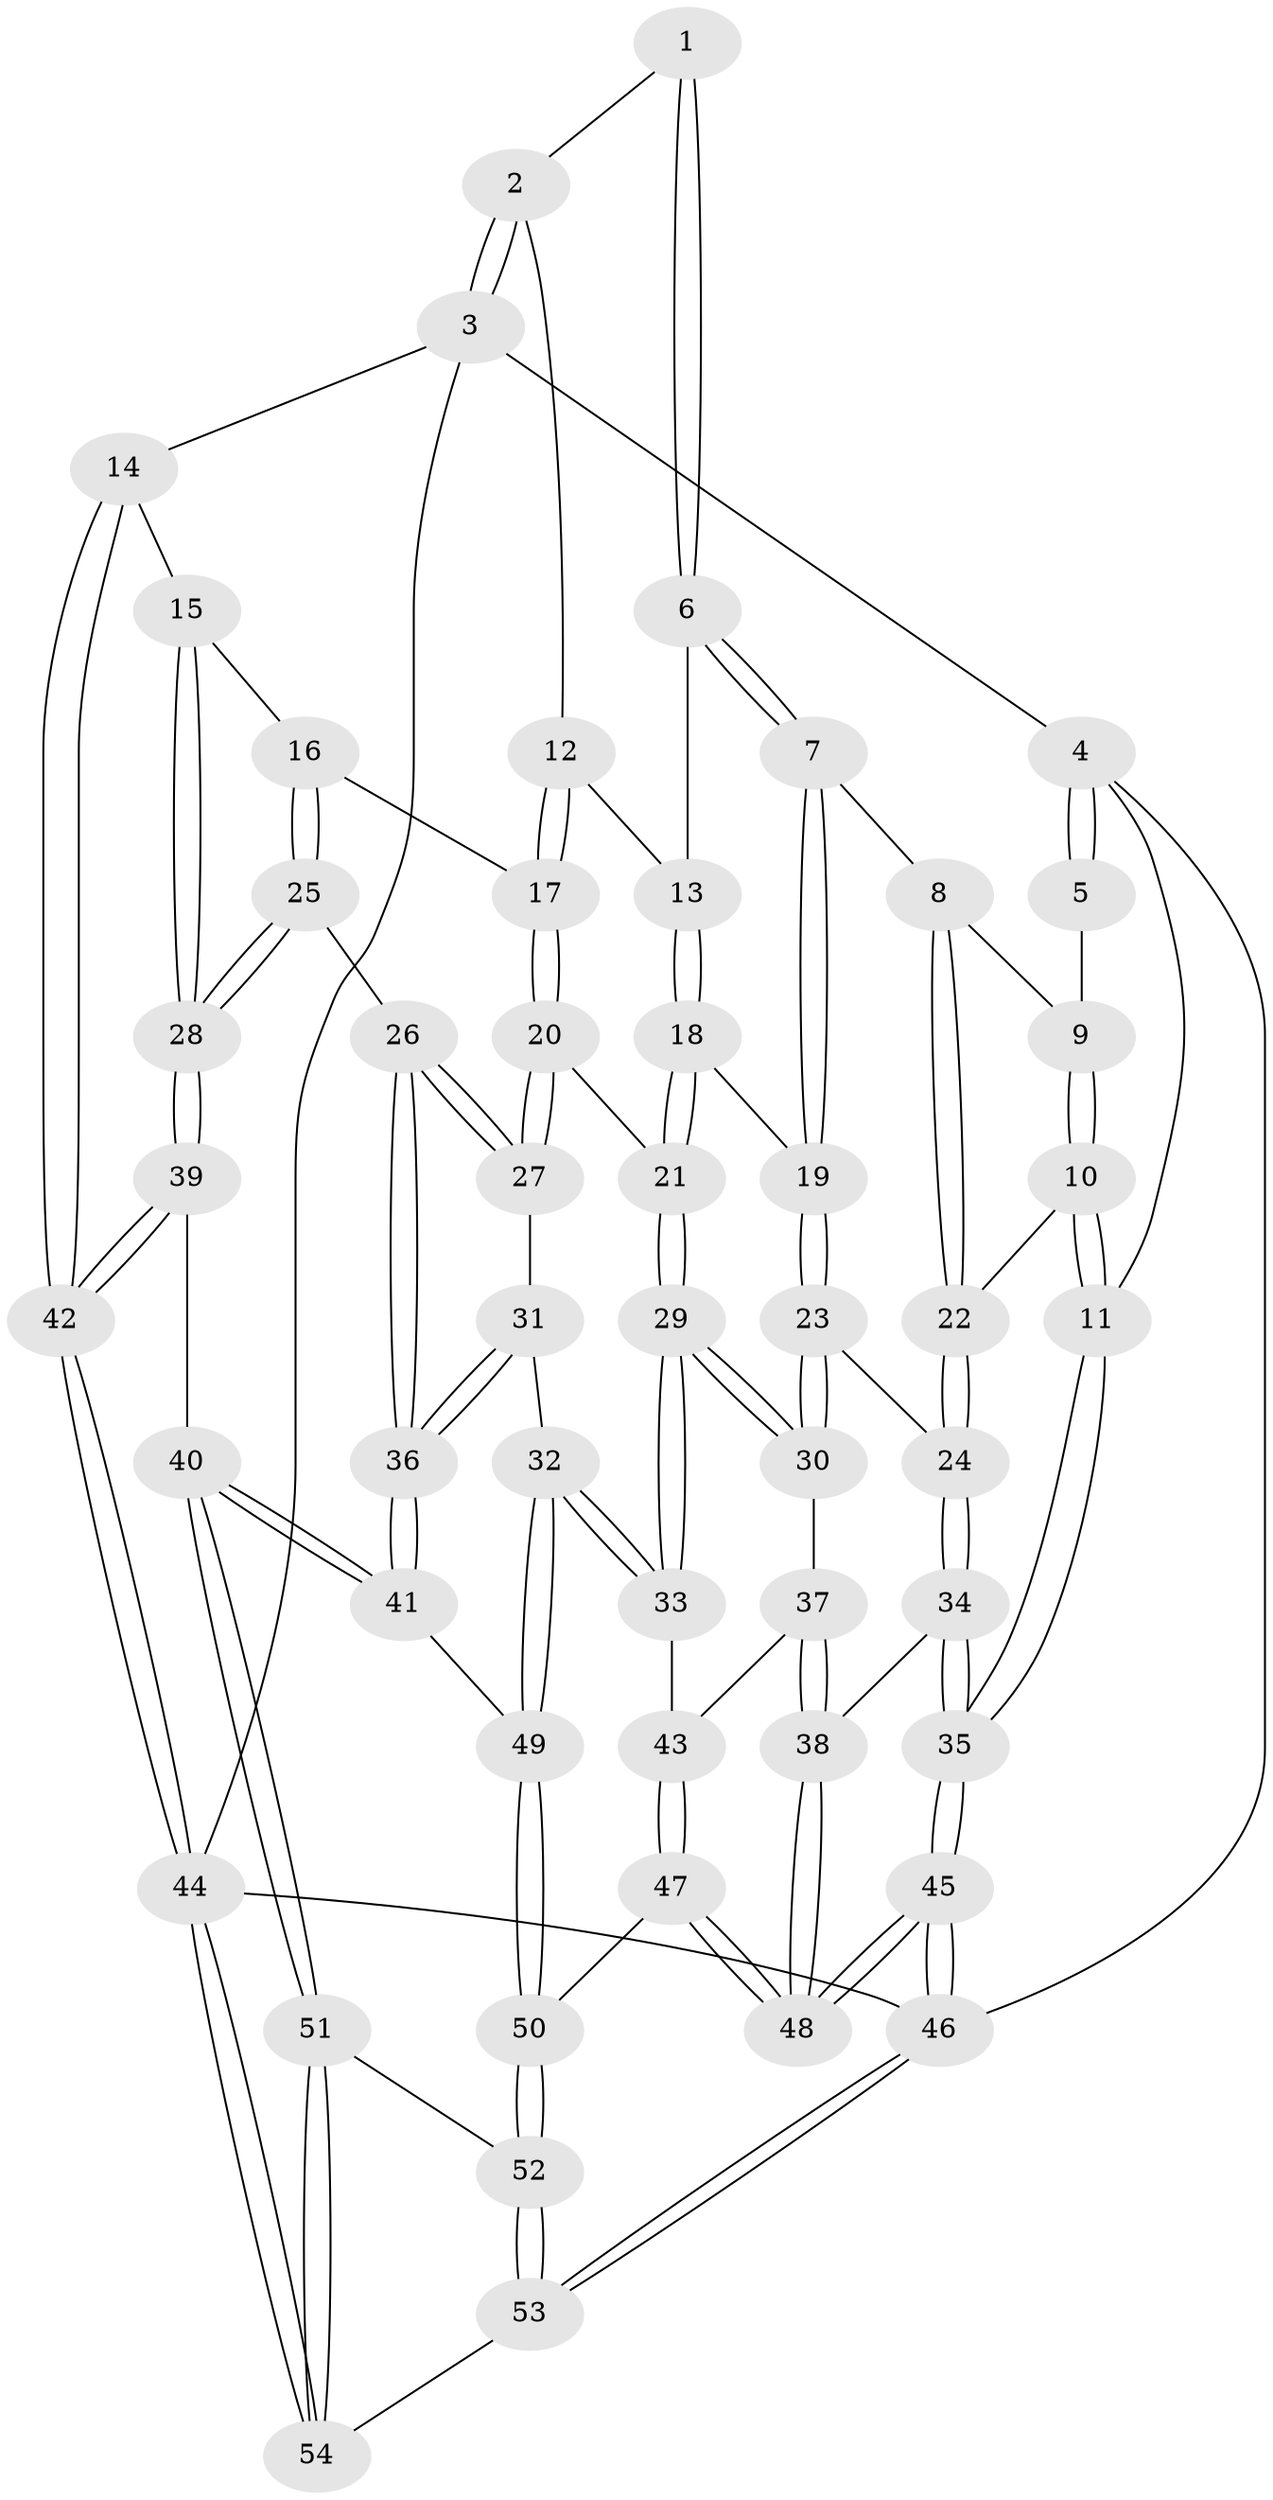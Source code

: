 // coarse degree distribution, {3: 0.125, 5: 0.28125, 7: 0.03125, 4: 0.5, 6: 0.0625}
// Generated by graph-tools (version 1.1) at 2025/52/02/27/25 19:52:44]
// undirected, 54 vertices, 132 edges
graph export_dot {
graph [start="1"]
  node [color=gray90,style=filled];
  1 [pos="+0.46381132890163473+0"];
  2 [pos="+0.7802011859703368+0"];
  3 [pos="+1+0"];
  4 [pos="+0+0"];
  5 [pos="+0+0"];
  6 [pos="+0.36640942862993003+0.1169419392968468"];
  7 [pos="+0.3547010442820464+0.13390030452902424"];
  8 [pos="+0.33372457281350715+0.14444385767471832"];
  9 [pos="+0.22571983693735873+0.14021863111270175"];
  10 [pos="+0.04033374710364023+0.22789434843376805"];
  11 [pos="+0+0.23594404503804497"];
  12 [pos="+0.7780305927075069+0"];
  13 [pos="+0.5474040585558291+0.22240860203329957"];
  14 [pos="+1+0.318058028507188"];
  15 [pos="+0.9365148455866817+0.2714144191320131"];
  16 [pos="+0.8857390073402249+0.243115578349153"];
  17 [pos="+0.7993389755452862+0.1330171517884754"];
  18 [pos="+0.5551617699612859+0.2773835804613566"];
  19 [pos="+0.4241141937928107+0.29600017178658056"];
  20 [pos="+0.7105267327931661+0.2725346082735832"];
  21 [pos="+0.5900637296355237+0.3105014277864803"];
  22 [pos="+0.24569805439304643+0.3166919927922088"];
  23 [pos="+0.40792432301297116+0.366707579818989"];
  24 [pos="+0.25963819697464685+0.3714371735946581"];
  25 [pos="+0.8276726127912727+0.4189613658675596"];
  26 [pos="+0.8140177091438602+0.4208126119435488"];
  27 [pos="+0.7378155723853944+0.3874149248189318"];
  28 [pos="+0.9241547608373089+0.4723568296161674"];
  29 [pos="+0.5520591114744648+0.4723069701317891"];
  30 [pos="+0.4553414421224655+0.4391796045087473"];
  31 [pos="+0.7294418923288948+0.3952298533717617"];
  32 [pos="+0.5805437644364355+0.5020783465046729"];
  33 [pos="+0.5688684308633059+0.4947816903288628"];
  34 [pos="+0.23140692141925673+0.4286661581032249"];
  35 [pos="+0+0.4869425617755434"];
  36 [pos="+0.7468845464576643+0.5659840732531959"];
  37 [pos="+0.3713387448454851+0.5036435044853731"];
  38 [pos="+0.3056574070797753+0.5458354534996908"];
  39 [pos="+1+0.6454293790348409"];
  40 [pos="+0.7234052743554563+0.6922769276031987"];
  41 [pos="+0.7079439753095673+0.6763250453742315"];
  42 [pos="+1+0.6585259799028198"];
  43 [pos="+0.46273820042426905+0.5892553344885427"];
  44 [pos="+1+1"];
  45 [pos="+0+0.9361985448651399"];
  46 [pos="+0+1"];
  47 [pos="+0.3437920560377782+0.7208582427706997"];
  48 [pos="+0.2889781955330513+0.7139103824853312"];
  49 [pos="+0.7009601288439619+0.6719910763308293"];
  50 [pos="+0.37442328632528216+0.7349934835040226"];
  51 [pos="+0.6707025479405299+0.9718698049915045"];
  52 [pos="+0.4629939374138986+0.8565236860108109"];
  53 [pos="+0.16300754820689603+1"];
  54 [pos="+0.6983544504971904+1"];
  1 -- 2;
  1 -- 6;
  1 -- 6;
  2 -- 3;
  2 -- 3;
  2 -- 12;
  3 -- 4;
  3 -- 14;
  3 -- 44;
  4 -- 5;
  4 -- 5;
  4 -- 11;
  4 -- 46;
  5 -- 9;
  6 -- 7;
  6 -- 7;
  6 -- 13;
  7 -- 8;
  7 -- 19;
  7 -- 19;
  8 -- 9;
  8 -- 22;
  8 -- 22;
  9 -- 10;
  9 -- 10;
  10 -- 11;
  10 -- 11;
  10 -- 22;
  11 -- 35;
  11 -- 35;
  12 -- 13;
  12 -- 17;
  12 -- 17;
  13 -- 18;
  13 -- 18;
  14 -- 15;
  14 -- 42;
  14 -- 42;
  15 -- 16;
  15 -- 28;
  15 -- 28;
  16 -- 17;
  16 -- 25;
  16 -- 25;
  17 -- 20;
  17 -- 20;
  18 -- 19;
  18 -- 21;
  18 -- 21;
  19 -- 23;
  19 -- 23;
  20 -- 21;
  20 -- 27;
  20 -- 27;
  21 -- 29;
  21 -- 29;
  22 -- 24;
  22 -- 24;
  23 -- 24;
  23 -- 30;
  23 -- 30;
  24 -- 34;
  24 -- 34;
  25 -- 26;
  25 -- 28;
  25 -- 28;
  26 -- 27;
  26 -- 27;
  26 -- 36;
  26 -- 36;
  27 -- 31;
  28 -- 39;
  28 -- 39;
  29 -- 30;
  29 -- 30;
  29 -- 33;
  29 -- 33;
  30 -- 37;
  31 -- 32;
  31 -- 36;
  31 -- 36;
  32 -- 33;
  32 -- 33;
  32 -- 49;
  32 -- 49;
  33 -- 43;
  34 -- 35;
  34 -- 35;
  34 -- 38;
  35 -- 45;
  35 -- 45;
  36 -- 41;
  36 -- 41;
  37 -- 38;
  37 -- 38;
  37 -- 43;
  38 -- 48;
  38 -- 48;
  39 -- 40;
  39 -- 42;
  39 -- 42;
  40 -- 41;
  40 -- 41;
  40 -- 51;
  40 -- 51;
  41 -- 49;
  42 -- 44;
  42 -- 44;
  43 -- 47;
  43 -- 47;
  44 -- 54;
  44 -- 54;
  44 -- 46;
  45 -- 46;
  45 -- 46;
  45 -- 48;
  45 -- 48;
  46 -- 53;
  46 -- 53;
  47 -- 48;
  47 -- 48;
  47 -- 50;
  49 -- 50;
  49 -- 50;
  50 -- 52;
  50 -- 52;
  51 -- 52;
  51 -- 54;
  51 -- 54;
  52 -- 53;
  52 -- 53;
  53 -- 54;
}
